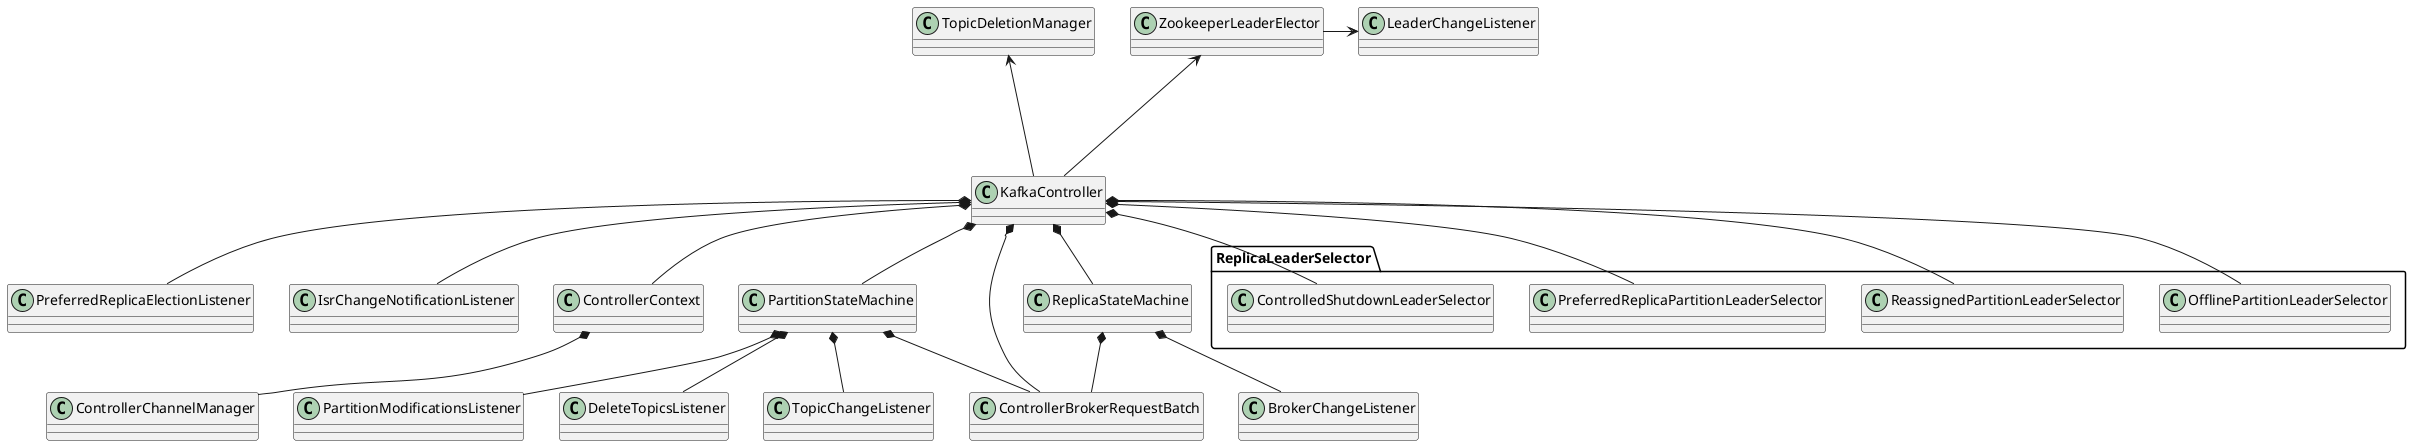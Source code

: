@startuml

class KafkaController
class ZookeeperLeaderElector
class LeaderChangeListener
ZookeeperLeaderElector -right-->LeaderChangeListener
class TopicDeletionManager
package "ReplicaLeaderSelector"{
    class OfflinePartitionLeaderSelector
    class ReassignedPartitionLeaderSelector
    class PreferredReplicaPartitionLeaderSelector
    class ControlledShutdownLeaderSelector
}
class PreferredReplicaElectionListener
class IsrChangeNotificationListener

class ControllerContext
class ControllerChannelManager
ControllerContext *-- ControllerChannelManager

class ControllerBrokerRequestBatch

class PartitionStateMachine
class TopicChangeListener
class PartitionModificationsListener
class DeleteTopicsListener
PartitionStateMachine *-- ControllerBrokerRequestBatch
PartitionStateMachine *-- TopicChangeListener
PartitionStateMachine *-- PartitionModificationsListener
PartitionStateMachine *-- DeleteTopicsListener

class ReplicaStateMachine
class BrokerChangeListener
ReplicaStateMachine *-- ControllerBrokerRequestBatch
ReplicaStateMachine *-- BrokerChangeListener



KafkaController -up--> ZookeeperLeaderElector
KafkaController -up--> TopicDeletionManager
KafkaController *-- ReassignedPartitionLeaderSelector
KafkaController *-- PreferredReplicaPartitionLeaderSelector
KafkaController *-- ControlledShutdownLeaderSelector
KafkaController *-- OfflinePartitionLeaderSelector
KafkaController *-- PreferredReplicaElectionListener
KafkaController *-- IsrChangeNotificationListener
KafkaController *-- ControllerContext
KafkaController *-- ControllerBrokerRequestBatch
KafkaController *-- PartitionStateMachine
KafkaController *-- ReplicaStateMachine

@enduml